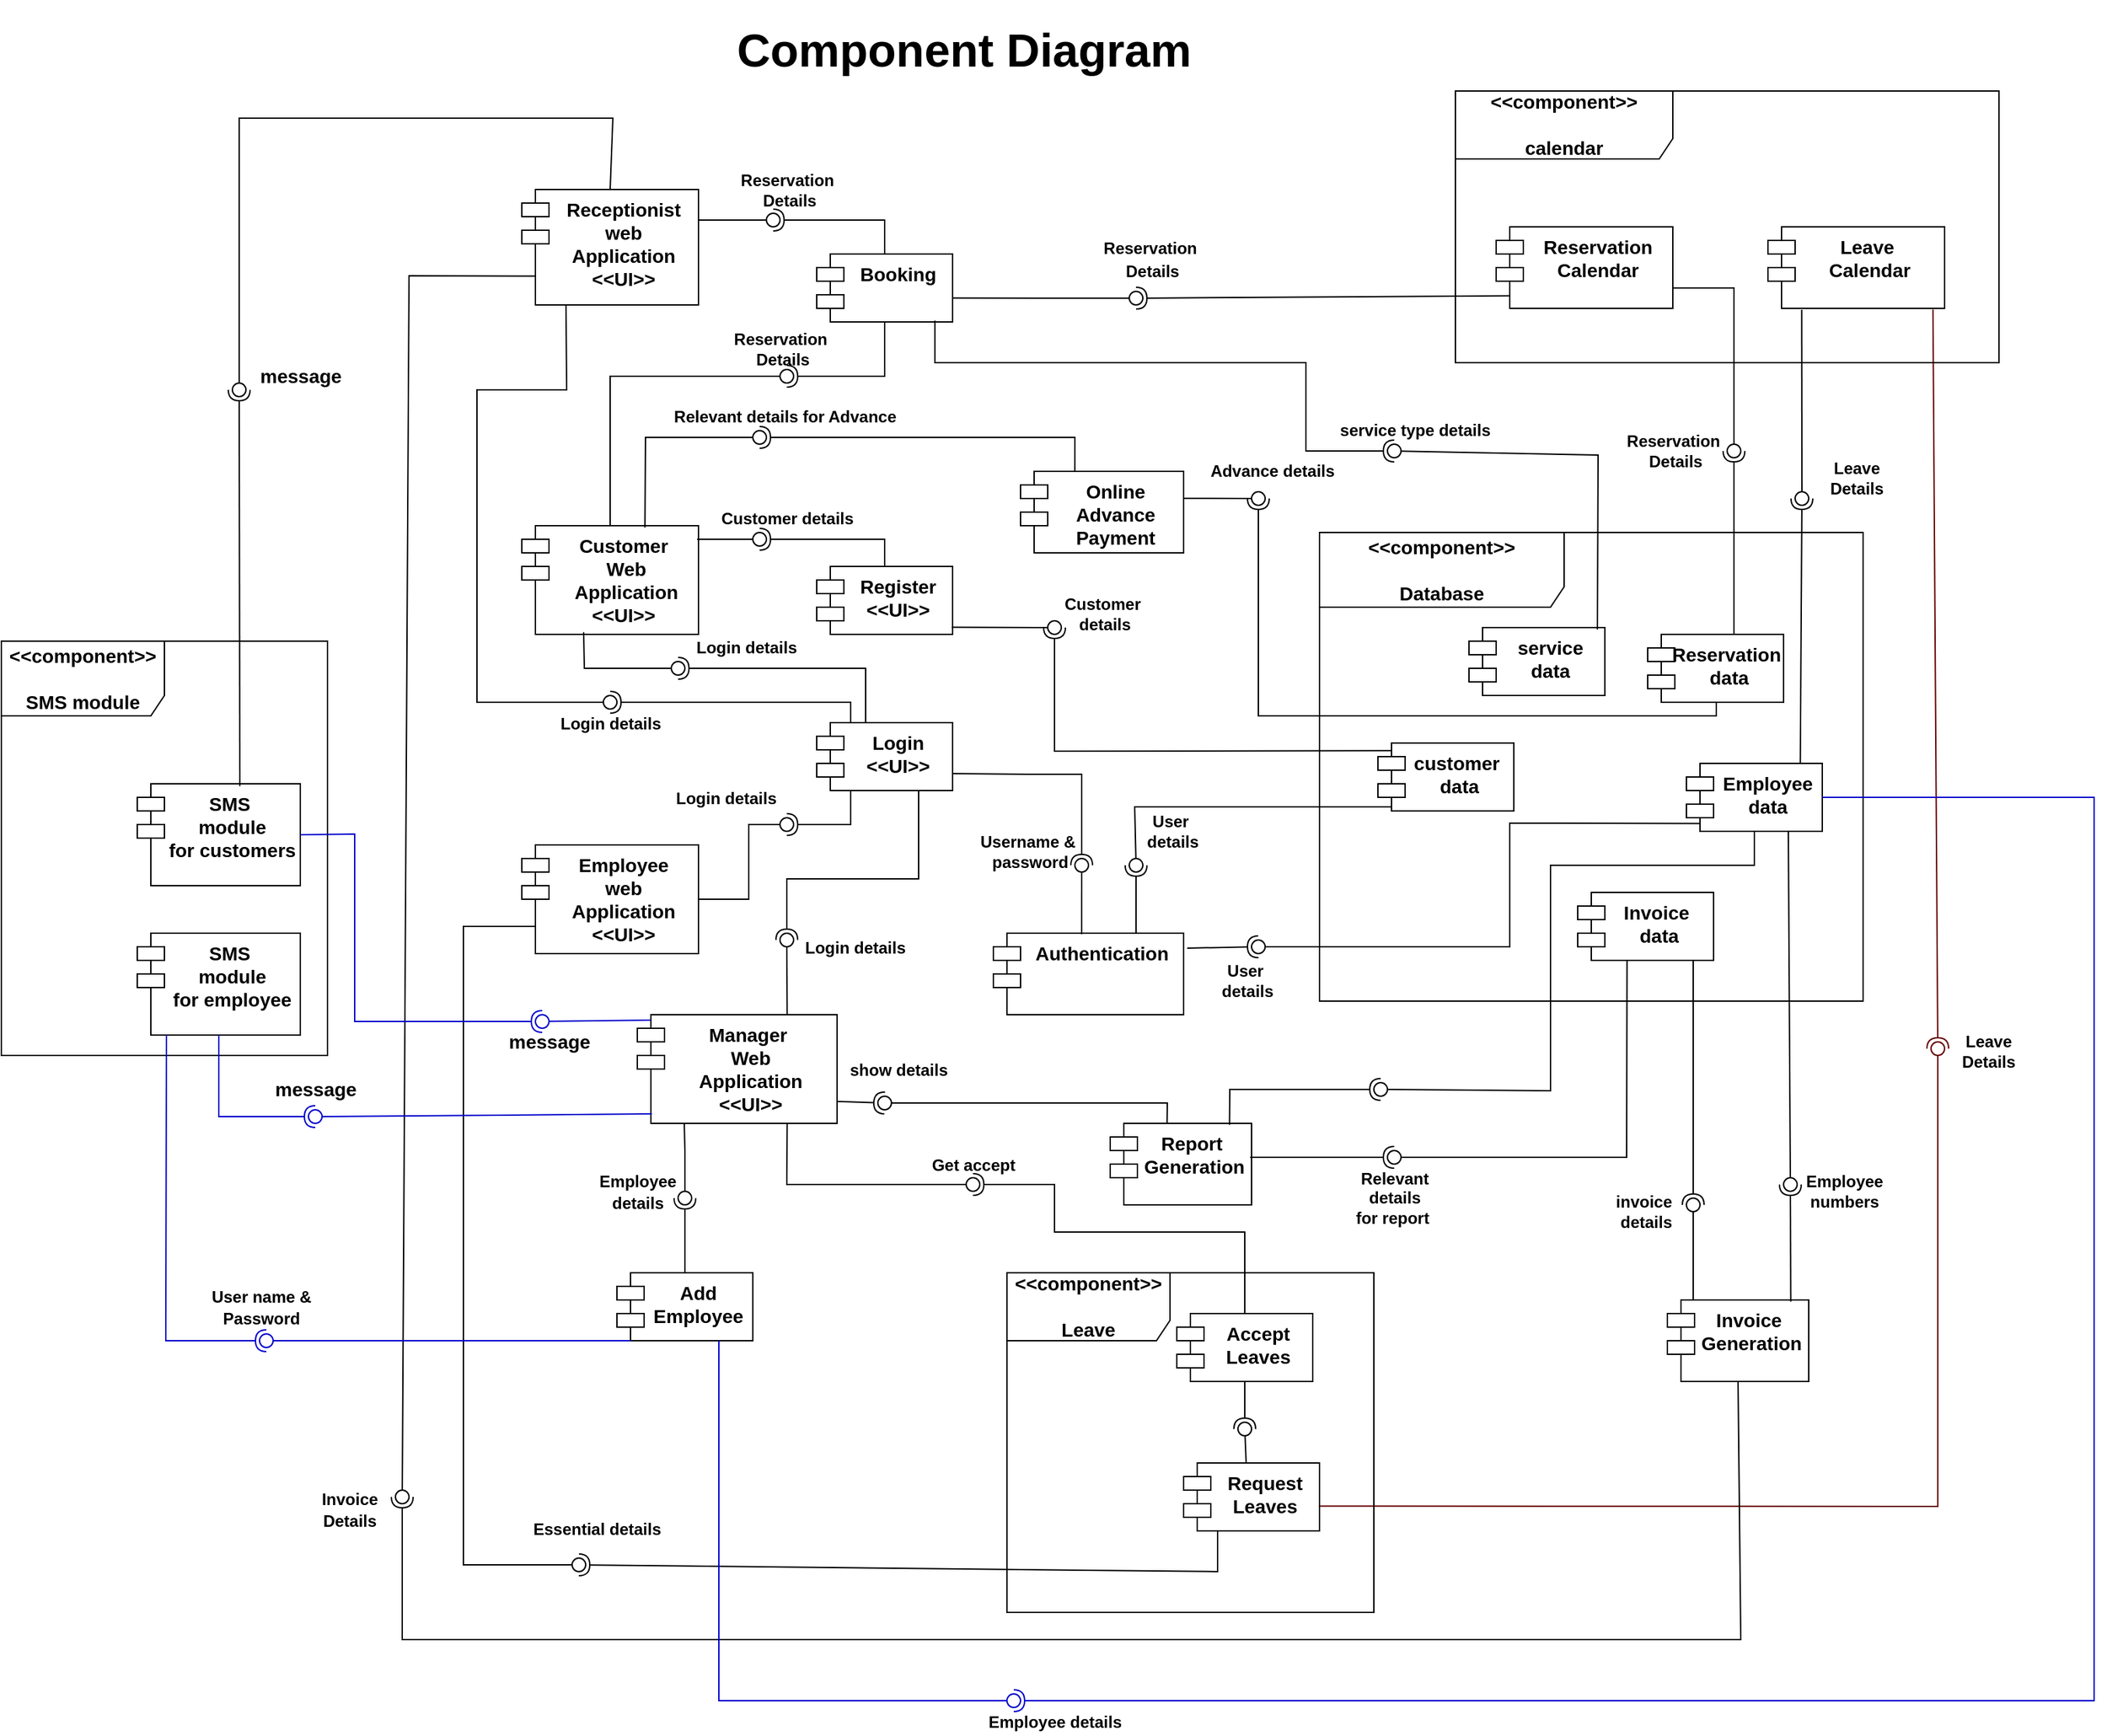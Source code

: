 <mxfile version="13.4.2" type="device"><diagram id="e8-ys_pm7q8FnxC3DOSK" name="Page-1"><mxGraphModel dx="1038" dy="580" grid="1" gridSize="10" guides="1" tooltips="1" connect="1" arrows="1" fold="1" page="0" pageScale="1" pageWidth="1654" pageHeight="2336" math="0" shadow="0"><root><mxCell id="0"/><mxCell id="1" parent="0"/><mxCell id="2" value="Booking" style="shape=module;align=left;spacingLeft=20;align=center;verticalAlign=top;fontSize=14;fontStyle=1" parent="1" vertex="1"><mxGeometry x="660" y="230" width="100" height="50" as="geometry"/></mxCell><mxCell id="3" value="Employee&#10;web&#10;Application&#10;&lt;&lt;UI&gt;&gt;" style="shape=module;align=left;spacingLeft=20;align=center;verticalAlign=top;fontSize=14;fontStyle=1" parent="1" vertex="1"><mxGeometry x="443" y="665" width="130" height="80" as="geometry"/></mxCell><mxCell id="4" value="Login&#10;&lt;&lt;UI&gt;&gt;" style="shape=module;align=left;spacingLeft=20;align=center;verticalAlign=top;fontSize=14;fontStyle=1" parent="1" vertex="1"><mxGeometry x="660" y="575" width="100" height="50" as="geometry"/></mxCell><mxCell id="5" value="Authentication" style="shape=module;align=left;spacingLeft=20;align=center;verticalAlign=top;fontSize=14;fontStyle=1" parent="1" vertex="1"><mxGeometry x="790" y="730" width="140" height="60" as="geometry"/></mxCell><mxCell id="6" value="Customer&#10; Web&#10; Application&#10;&lt;&lt;UI&gt;&gt;" style="shape=module;align=left;spacingLeft=20;align=center;verticalAlign=top;fontStyle=1;fontSize=14;" parent="1" vertex="1"><mxGeometry x="443" y="430" width="130" height="80" as="geometry"/></mxCell><mxCell id="7" value="" style="rounded=0;orthogonalLoop=1;jettySize=auto;html=1;endArrow=none;endFill=0;exitX=0;exitY=0.75;exitDx=10;exitDy=0;exitPerimeter=0;" parent="1" source="3" target="9" edge="1"><mxGeometry relative="1" as="geometry"><mxPoint x="1303" y="715" as="sourcePoint"/><Array as="points"><mxPoint x="400" y="725"/><mxPoint x="400" y="1191"/><mxPoint x="400" y="1195"/></Array></mxGeometry></mxCell><mxCell id="8" value="" style="rounded=0;orthogonalLoop=1;jettySize=auto;html=1;endArrow=halfCircle;endFill=0;entryX=0.5;entryY=0.5;entryDx=0;entryDy=0;endSize=6;strokeWidth=1;exitX=0.25;exitY=1;exitDx=0;exitDy=0;" parent="1" source="108" target="9" edge="1"><mxGeometry relative="1" as="geometry"><mxPoint x="560" y="1010" as="sourcePoint"/><Array as="points"><mxPoint x="955" y="1200"/></Array></mxGeometry></mxCell><mxCell id="9" value="" style="ellipse;whiteSpace=wrap;html=1;fontFamily=Helvetica;fontSize=12;fontColor=#000000;align=center;strokeColor=#000000;fillColor=#ffffff;points=[];aspect=fixed;resizable=0;" parent="1" vertex="1"><mxGeometry x="480" y="1190" width="10" height="10" as="geometry"/></mxCell><mxCell id="10" value="Register&#10;&lt;&lt;UI&gt;&gt;" style="shape=module;align=left;spacingLeft=20;align=center;verticalAlign=top;fontSize=14;fontStyle=1" parent="1" vertex="1"><mxGeometry x="660" y="460" width="100" height="50" as="geometry"/></mxCell><mxCell id="11" value="" style="rounded=0;orthogonalLoop=1;jettySize=auto;html=1;endArrow=none;endFill=0;" parent="1" target="12" edge="1"><mxGeometry relative="1" as="geometry"><mxPoint x="572.0" y="440" as="sourcePoint"/><Array as="points"/></mxGeometry></mxCell><mxCell id="12" value="" style="ellipse;whiteSpace=wrap;html=1;fontFamily=Helvetica;fontSize=12;fontColor=#000000;align=center;strokeColor=#000000;fillColor=#ffffff;points=[];aspect=fixed;resizable=0;" parent="1" vertex="1"><mxGeometry x="613" y="435" width="10" height="10" as="geometry"/></mxCell><mxCell id="13" value="" style="rounded=0;orthogonalLoop=1;jettySize=auto;html=1;endArrow=halfCircle;endFill=0;entryX=0.5;entryY=0.5;entryDx=0;entryDy=0;endSize=6;strokeWidth=1;exitX=0.5;exitY=0;exitDx=0;exitDy=0;" parent="1" source="10" target="12" edge="1"><mxGeometry relative="1" as="geometry"><mxPoint x="988" y="546" as="sourcePoint"/><mxPoint x="988" y="510" as="targetPoint"/><Array as="points"><mxPoint x="710" y="440"/></Array></mxGeometry></mxCell><mxCell id="14" value="" style="rounded=0;orthogonalLoop=1;jettySize=auto;html=1;endArrow=none;endFill=0;exitX=0.35;exitY=0.98;exitDx=0;exitDy=0;exitPerimeter=0;" parent="1" source="6" target="16" edge="1"><mxGeometry relative="1" as="geometry"><mxPoint x="813" y="515" as="sourcePoint"/><Array as="points"><mxPoint x="489" y="535"/></Array></mxGeometry></mxCell><mxCell id="15" value="" style="rounded=0;orthogonalLoop=1;jettySize=auto;html=1;endArrow=halfCircle;endFill=0;entryX=0.5;entryY=0.5;entryDx=0;entryDy=0;endSize=6;strokeWidth=1;exitX=0.36;exitY=0;exitDx=0;exitDy=0;exitPerimeter=0;" parent="1" source="4" target="16" edge="1"><mxGeometry relative="1" as="geometry"><mxPoint x="1053" y="590" as="sourcePoint"/><Array as="points"><mxPoint x="696" y="535"/></Array></mxGeometry></mxCell><mxCell id="16" value="" style="ellipse;whiteSpace=wrap;html=1;fontFamily=Helvetica;fontSize=12;fontColor=#000000;align=center;strokeColor=#000000;fillColor=#ffffff;points=[];aspect=fixed;resizable=0;" parent="1" vertex="1"><mxGeometry x="553" y="530" width="10" height="10" as="geometry"/></mxCell><mxCell id="17" value="" style="rounded=0;orthogonalLoop=1;jettySize=auto;html=1;endArrow=none;endFill=0;exitX=0.5;exitY=0;exitDx=0;exitDy=0;" parent="1" source="6" target="19" edge="1"><mxGeometry relative="1" as="geometry"><mxPoint x="1143" y="490" as="sourcePoint"/><Array as="points"><mxPoint x="508" y="320"/></Array></mxGeometry></mxCell><mxCell id="18" value="" style="rounded=0;orthogonalLoop=1;jettySize=auto;html=1;endArrow=halfCircle;endFill=0;entryX=0.5;entryY=0.5;entryDx=0;entryDy=0;endSize=6;strokeWidth=1;exitX=0.5;exitY=1;exitDx=0;exitDy=0;" parent="1" source="2" target="19" edge="1"><mxGeometry relative="1" as="geometry"><mxPoint x="873" y="325" as="sourcePoint"/><Array as="points"><mxPoint x="710" y="320"/></Array></mxGeometry></mxCell><mxCell id="19" value="" style="ellipse;whiteSpace=wrap;html=1;fontFamily=Helvetica;fontSize=12;fontColor=#000000;align=center;strokeColor=#000000;fillColor=#ffffff;points=[];aspect=fixed;resizable=0;" parent="1" vertex="1"><mxGeometry x="633" y="315" width="10" height="10" as="geometry"/></mxCell><mxCell id="20" value="" style="rounded=0;orthogonalLoop=1;jettySize=auto;html=1;endArrow=none;endFill=0;exitX=1;exitY=0.5;exitDx=0;exitDy=0;" parent="1" source="3" target="22" edge="1"><mxGeometry relative="1" as="geometry"><mxPoint x="1193" y="690" as="sourcePoint"/><Array as="points"><mxPoint x="610" y="705"/><mxPoint x="610" y="650"/></Array></mxGeometry></mxCell><mxCell id="21" value="" style="rounded=0;orthogonalLoop=1;jettySize=auto;html=1;endArrow=halfCircle;endFill=0;entryX=0.5;entryY=0.5;entryDx=0;entryDy=0;endSize=6;strokeWidth=1;exitX=0.25;exitY=1;exitDx=0;exitDy=0;" parent="1" source="4" target="22" edge="1"><mxGeometry relative="1" as="geometry"><mxPoint x="850" y="630" as="sourcePoint"/><Array as="points"><mxPoint x="685" y="650"/></Array></mxGeometry></mxCell><mxCell id="22" value="" style="ellipse;whiteSpace=wrap;html=1;fontFamily=Helvetica;fontSize=12;fontColor=#000000;align=center;strokeColor=#000000;fillColor=#ffffff;points=[];aspect=fixed;resizable=0;" parent="1" vertex="1"><mxGeometry x="633" y="645" width="10" height="10" as="geometry"/></mxCell><mxCell id="23" value="" style="rounded=0;orthogonalLoop=1;jettySize=auto;html=1;endArrow=none;endFill=0;exitX=1.002;exitY=0.648;exitDx=0;exitDy=0;exitPerimeter=0;" parent="1" source="2" target="25" edge="1"><mxGeometry relative="1" as="geometry"><mxPoint x="800" y="290" as="sourcePoint"/><Array as="points"/></mxGeometry></mxCell><mxCell id="24" value="" style="rounded=0;orthogonalLoop=1;jettySize=auto;html=1;endArrow=halfCircle;endFill=0;entryX=0.5;entryY=0.5;entryDx=0;entryDy=0;endSize=6;strokeWidth=1;exitX=0.086;exitY=0.845;exitDx=0;exitDy=0;exitPerimeter=0;" parent="1" source="85" target="25" edge="1"><mxGeometry relative="1" as="geometry"><mxPoint x="1120" y="210" as="sourcePoint"/><Array as="points"/></mxGeometry></mxCell><mxCell id="25" value="" style="ellipse;whiteSpace=wrap;html=1;fontFamily=Helvetica;fontSize=12;fontColor=#000000;align=center;strokeColor=#000000;fillColor=#ffffff;points=[];aspect=fixed;resizable=0;" parent="1" vertex="1"><mxGeometry x="890" y="257.5" width="10" height="10" as="geometry"/></mxCell><mxCell id="26" value="" style="rounded=0;orthogonalLoop=1;jettySize=auto;html=1;endArrow=none;endFill=0;exitX=0.99;exitY=0.634;exitDx=0;exitDy=0;exitPerimeter=0;strokeColor=#660000;" parent="1" source="108" target="28" edge="1"><mxGeometry relative="1" as="geometry"><mxPoint x="1010" y="1120" as="sourcePoint"/><Array as="points"><mxPoint x="1485" y="1152"/></Array></mxGeometry></mxCell><mxCell id="27" value="" style="rounded=0;orthogonalLoop=1;jettySize=auto;html=1;endArrow=halfCircle;endFill=0;entryX=0.5;entryY=0.5;entryDx=0;entryDy=0;endSize=6;strokeWidth=1;exitX=0.934;exitY=1.013;exitDx=0;exitDy=0;exitPerimeter=0;strokeColor=#660000;" parent="1" source="84" target="28" edge="1"><mxGeometry relative="1" as="geometry"><mxPoint x="1660.388" y="420" as="sourcePoint"/><Array as="points"/></mxGeometry></mxCell><mxCell id="28" value="" style="ellipse;whiteSpace=wrap;html=1;fontFamily=Helvetica;fontSize=12;fontColor=#000000;align=center;fillColor=#ffffff;points=[];aspect=fixed;resizable=0;strokeColor=#660000;" parent="1" vertex="1"><mxGeometry x="1480" y="810" width="10" height="10" as="geometry"/></mxCell><mxCell id="29" value="" style="rounded=0;orthogonalLoop=1;jettySize=auto;html=1;endArrow=none;endFill=0;exitX=0.191;exitY=1.017;exitDx=0;exitDy=0;exitPerimeter=0;" parent="1" source="84" target="31" edge="1"><mxGeometry relative="1" as="geometry"><mxPoint x="1385" y="290" as="sourcePoint"/><Array as="points"/></mxGeometry></mxCell><mxCell id="30" value="" style="rounded=0;orthogonalLoop=1;jettySize=auto;html=1;endArrow=halfCircle;endFill=0;entryX=0.5;entryY=0.5;entryDx=0;entryDy=0;endSize=6;strokeWidth=1;exitX=0.838;exitY=0.016;exitDx=0;exitDy=0;exitPerimeter=0;" parent="1" source="91" target="31" edge="1"><mxGeometry relative="1" as="geometry"><mxPoint x="1035" y="690" as="sourcePoint"/><Array as="points"/></mxGeometry></mxCell><mxCell id="31" value="" style="ellipse;whiteSpace=wrap;html=1;fontFamily=Helvetica;fontSize=12;fontColor=#000000;align=center;strokeColor=#000000;fillColor=#ffffff;points=[];aspect=fixed;resizable=0;" parent="1" vertex="1"><mxGeometry x="1380" y="405" width="10" height="10" as="geometry"/></mxCell><mxCell id="32" value="" style="rounded=0;orthogonalLoop=1;jettySize=auto;html=1;endArrow=none;endFill=0;exitX=0.097;exitY=0.941;exitDx=0;exitDy=0;exitPerimeter=0;" parent="1" source="93" target="34" edge="1"><mxGeometry relative="1" as="geometry"><mxPoint x="890" y="600" as="sourcePoint"/><Array as="points"><mxPoint x="894" y="637"/></Array></mxGeometry></mxCell><mxCell id="33" value="" style="rounded=0;orthogonalLoop=1;jettySize=auto;html=1;endArrow=halfCircle;endFill=0;entryX=0.5;entryY=0.5;entryDx=0;entryDy=0;endSize=6;strokeWidth=1;exitX=0.75;exitY=0;exitDx=0;exitDy=0;" parent="1" source="5" target="34" edge="1"><mxGeometry relative="1" as="geometry"><mxPoint x="890" y="730" as="sourcePoint"/><Array as="points"/></mxGeometry></mxCell><mxCell id="34" value="" style="ellipse;whiteSpace=wrap;html=1;fontFamily=Helvetica;fontSize=12;fontColor=#000000;align=center;strokeColor=#000000;fillColor=#ffffff;points=[];aspect=fixed;resizable=0;" parent="1" vertex="1"><mxGeometry x="890" y="675" width="10" height="10" as="geometry"/></mxCell><mxCell id="35" value="&lt;b&gt;Username &amp;amp;&lt;br&gt;&amp;nbsp;password&lt;/b&gt;" style="text;html=1;align=center;verticalAlign=middle;resizable=0;points=[];autosize=1;" parent="1" vertex="1"><mxGeometry x="770" y="655" width="90" height="30" as="geometry"/></mxCell><mxCell id="36" value="&lt;b&gt;Customer details&lt;/b&gt;" style="text;html=1;align=center;verticalAlign=middle;resizable=0;points=[];autosize=1;" parent="1" vertex="1"><mxGeometry x="583" y="415" width="110" height="20" as="geometry"/></mxCell><mxCell id="37" value="&lt;b&gt;Login details&lt;/b&gt;" style="text;html=1;align=center;verticalAlign=middle;resizable=0;points=[];autosize=1;" parent="1" vertex="1"><mxGeometry x="563" y="510" width="90" height="20" as="geometry"/></mxCell><mxCell id="38" value="" style="rounded=0;orthogonalLoop=1;jettySize=auto;html=1;endArrow=none;endFill=0;exitX=1;exitY=0.75;exitDx=0;exitDy=0;" parent="1" source="85" target="40" edge="1"><mxGeometry relative="1" as="geometry"><mxPoint x="740" y="280" as="sourcePoint"/><Array as="points"><mxPoint x="1335" y="255"/></Array></mxGeometry></mxCell><mxCell id="39" value="" style="rounded=0;orthogonalLoop=1;jettySize=auto;html=1;endArrow=halfCircle;endFill=0;entryX=0.5;entryY=0.5;entryDx=0;entryDy=0;endSize=6;strokeWidth=1;exitX=0.635;exitY=0.02;exitDx=0;exitDy=0;exitPerimeter=0;" parent="1" source="95" target="40" edge="1"><mxGeometry relative="1" as="geometry"><mxPoint x="980" y="480" as="sourcePoint"/><Array as="points"/></mxGeometry></mxCell><mxCell id="40" value="" style="ellipse;whiteSpace=wrap;html=1;fontFamily=Helvetica;fontSize=12;fontColor=#000000;align=center;strokeColor=#000000;fillColor=#ffffff;points=[];aspect=fixed;resizable=0;" parent="1" vertex="1"><mxGeometry x="1330" y="370" width="10" height="10" as="geometry"/></mxCell><mxCell id="41" value="&lt;b&gt;Reservation&lt;br&gt;&amp;nbsp;Details&lt;/b&gt;" style="text;html=1;align=center;verticalAlign=middle;resizable=0;points=[];autosize=1;" parent="1" vertex="1"><mxGeometry x="1250" y="360" width="80" height="30" as="geometry"/></mxCell><mxCell id="42" value="&lt;b&gt;Leave&lt;br&gt;Details&lt;/b&gt;" style="text;html=1;align=center;verticalAlign=middle;resizable=0;points=[];autosize=1;" parent="1" vertex="1"><mxGeometry x="1400" y="380" width="50" height="30" as="geometry"/></mxCell><mxCell id="43" value="&lt;h1&gt;&lt;font style=&quot;font-size: 34px&quot;&gt;Component Diagram&lt;/font&gt;&lt;/h1&gt;" style="text;html=1;align=center;verticalAlign=middle;resizable=0;points=[];autosize=1;" parent="1" vertex="1"><mxGeometry x="593" y="50" width="350" height="60" as="geometry"/></mxCell><mxCell id="44" value="Online &#10;Advance&#10;Payment" style="shape=module;align=left;spacingLeft=20;align=center;verticalAlign=top;fontSize=14;fontStyle=1" parent="1" vertex="1"><mxGeometry x="810" y="390" width="120" height="60" as="geometry"/></mxCell><mxCell id="45" value="Manager &#10;Web&#10;Application&#10;&lt;&lt;UI&gt;&gt;" style="shape=module;align=left;spacingLeft=20;align=center;verticalAlign=top;fontSize=14;fontStyle=1;" parent="1" vertex="1"><mxGeometry x="528" y="790" width="147" height="80" as="geometry"/></mxCell><mxCell id="46" value="Report &#10;Generation" style="shape=module;align=left;spacingLeft=20;align=center;verticalAlign=top;fontSize=14;fontStyle=1;" parent="1" vertex="1"><mxGeometry x="876" y="870" width="104" height="60" as="geometry"/></mxCell><mxCell id="47" value="" style="rounded=0;orthogonalLoop=1;jettySize=auto;html=1;endArrow=none;endFill=0;fontSize=14;exitX=0.402;exitY=0.003;exitDx=0;exitDy=0;exitPerimeter=0;" parent="1" source="46" target="49" edge="1"><mxGeometry relative="1" as="geometry"><mxPoint x="850" y="1020" as="sourcePoint"/><Array as="points"><mxPoint x="918" y="855"/></Array></mxGeometry></mxCell><mxCell id="48" value="" style="rounded=0;orthogonalLoop=1;jettySize=auto;html=1;endArrow=halfCircle;endFill=0;entryX=0.5;entryY=0.5;entryDx=0;entryDy=0;endSize=6;strokeWidth=1;fontSize=14;exitX=1;exitY=0.798;exitDx=0;exitDy=0;exitPerimeter=0;" parent="1" source="45" target="49" edge="1"><mxGeometry relative="1" as="geometry"><mxPoint x="520" y="861" as="sourcePoint"/><Array as="points"/></mxGeometry></mxCell><mxCell id="49" value="" style="ellipse;whiteSpace=wrap;html=1;fontFamily=Helvetica;fontSize=12;fontColor=#000000;align=center;strokeColor=#000000;fillColor=#ffffff;points=[];aspect=fixed;resizable=0;" parent="1" vertex="1"><mxGeometry x="705" y="850" width="10" height="10" as="geometry"/></mxCell><mxCell id="50" value="" style="rounded=0;orthogonalLoop=1;jettySize=auto;html=1;endArrow=none;endFill=0;fontSize=14;exitX=0.363;exitY=1.007;exitDx=0;exitDy=0;exitPerimeter=0;" parent="1" source="92" target="52" edge="1"><mxGeometry relative="1" as="geometry"><mxPoint x="1215" y="740" as="sourcePoint"/><Array as="points"><mxPoint x="1256" y="895"/></Array></mxGeometry></mxCell><mxCell id="51" value="" style="rounded=0;orthogonalLoop=1;jettySize=auto;html=1;endArrow=halfCircle;endFill=0;entryX=0.5;entryY=0.5;entryDx=0;entryDy=0;endSize=6;strokeWidth=1;fontSize=14;exitX=0.99;exitY=0.417;exitDx=0;exitDy=0;exitPerimeter=0;" parent="1" source="46" target="52" edge="1"><mxGeometry relative="1" as="geometry"><mxPoint x="1050" y="1000" as="sourcePoint"/><Array as="points"/></mxGeometry></mxCell><mxCell id="52" value="" style="ellipse;whiteSpace=wrap;html=1;fontFamily=Helvetica;fontSize=12;fontColor=#000000;align=center;strokeColor=#000000;fillColor=#ffffff;points=[];aspect=fixed;resizable=0;" parent="1" vertex="1"><mxGeometry x="1080" y="890" width="10" height="10" as="geometry"/></mxCell><mxCell id="53" value="" style="rounded=0;orthogonalLoop=1;jettySize=auto;html=1;endArrow=none;endFill=0;fontSize=14;exitX=0.75;exitY=0;exitDx=0;exitDy=0;" parent="1" source="45" target="55" edge="1"><mxGeometry relative="1" as="geometry"><mxPoint x="873" y="805" as="sourcePoint"/><Array as="points"/></mxGeometry></mxCell><mxCell id="54" value="" style="rounded=0;orthogonalLoop=1;jettySize=auto;html=1;endArrow=halfCircle;endFill=0;entryX=0.5;entryY=0.5;entryDx=0;entryDy=0;endSize=6;strokeWidth=1;fontSize=14;exitX=0.75;exitY=1;exitDx=0;exitDy=0;" parent="1" source="4" target="55" edge="1"><mxGeometry relative="1" as="geometry"><mxPoint x="913" y="805" as="sourcePoint"/><Array as="points"><mxPoint x="735" y="690"/><mxPoint x="638" y="690"/></Array></mxGeometry></mxCell><mxCell id="55" value="" style="ellipse;whiteSpace=wrap;html=1;fontFamily=Helvetica;fontSize=12;fontColor=#000000;align=center;strokeColor=#000000;fillColor=#ffffff;points=[];aspect=fixed;resizable=0;" parent="1" vertex="1"><mxGeometry x="633" y="730" width="10" height="10" as="geometry"/></mxCell><mxCell id="56" value="Receptionist&#10;web&#10;Application&#10;&lt;&lt;UI&gt;&gt;" style="shape=module;align=left;spacingLeft=20;align=center;verticalAlign=top;fontSize=14;fontStyle=1;" parent="1" vertex="1"><mxGeometry x="443" y="182.5" width="130" height="85" as="geometry"/></mxCell><mxCell id="57" value="" style="rounded=0;orthogonalLoop=1;jettySize=auto;html=1;endArrow=none;endFill=0;fontSize=14;" parent="1" target="59" edge="1"><mxGeometry relative="1" as="geometry"><mxPoint x="573" y="205" as="sourcePoint"/></mxGeometry></mxCell><mxCell id="58" value="" style="rounded=0;orthogonalLoop=1;jettySize=auto;html=1;endArrow=halfCircle;endFill=0;entryX=0.5;entryY=0.5;entryDx=0;entryDy=0;endSize=6;strokeWidth=1;fontSize=14;exitX=0.5;exitY=0;exitDx=0;exitDy=0;" parent="1" source="2" target="59" edge="1"><mxGeometry relative="1" as="geometry"><mxPoint x="753" y="255" as="sourcePoint"/><Array as="points"><mxPoint x="710" y="205"/></Array></mxGeometry></mxCell><mxCell id="59" value="" style="ellipse;whiteSpace=wrap;html=1;fontFamily=Helvetica;fontSize=12;fontColor=#000000;align=center;strokeColor=#000000;fillColor=#ffffff;points=[];aspect=fixed;resizable=0;" parent="1" vertex="1"><mxGeometry x="623" y="200" width="10" height="10" as="geometry"/></mxCell><mxCell id="60" value="&lt;font style=&quot;font-size: 12px&quot;&gt;&lt;b&gt;Login details&lt;/b&gt;&lt;/font&gt;" style="text;html=1;align=center;verticalAlign=middle;resizable=0;points=[];autosize=1;fontSize=14;" parent="1" vertex="1"><mxGeometry x="548" y="620" width="90" height="20" as="geometry"/></mxCell><mxCell id="61" value="&lt;b style=&quot;font-size: 12px&quot;&gt;Login details&lt;/b&gt;" style="text;html=1;align=center;verticalAlign=middle;resizable=0;points=[];autosize=1;fontSize=14;" parent="1" vertex="1"><mxGeometry x="643" y="730" width="90" height="20" as="geometry"/></mxCell><mxCell id="62" value="&lt;b style=&quot;font-size: 12px&quot;&gt;Login details&lt;/b&gt;" style="text;html=1;align=center;verticalAlign=middle;resizable=0;points=[];autosize=1;fontSize=14;" parent="1" vertex="1"><mxGeometry x="463" y="565" width="90" height="20" as="geometry"/></mxCell><mxCell id="63" value="&lt;b&gt;&lt;font style=&quot;font-size: 12px&quot;&gt;show details&lt;/font&gt;&lt;/b&gt;" style="text;html=1;align=center;verticalAlign=middle;resizable=0;points=[];autosize=1;fontSize=14;" parent="1" vertex="1"><mxGeometry x="675" y="820" width="90" height="20" as="geometry"/></mxCell><mxCell id="64" value="" style="rounded=0;orthogonalLoop=1;jettySize=auto;html=1;endArrow=none;endFill=0;fontSize=14;exitX=0.25;exitY=1;exitDx=0;exitDy=0;" parent="1" source="56" target="66" edge="1"><mxGeometry relative="1" as="geometry"><mxPoint x="383" y="120" as="sourcePoint"/><Array as="points"><mxPoint x="476" y="330"/><mxPoint x="410" y="330"/><mxPoint x="410" y="560"/></Array></mxGeometry></mxCell><mxCell id="65" value="" style="rounded=0;orthogonalLoop=1;jettySize=auto;html=1;endArrow=halfCircle;endFill=0;entryX=0.5;entryY=0.5;entryDx=0;entryDy=0;endSize=6;strokeWidth=1;fontSize=14;exitX=0.25;exitY=0;exitDx=0;exitDy=0;" parent="1" source="4" target="66" edge="1"><mxGeometry relative="1" as="geometry"><mxPoint x="673" y="385" as="sourcePoint"/><Array as="points"><mxPoint x="685" y="560"/></Array></mxGeometry></mxCell><mxCell id="66" value="" style="ellipse;whiteSpace=wrap;html=1;fontFamily=Helvetica;fontSize=12;fontColor=#000000;align=center;strokeColor=#000000;fillColor=#ffffff;points=[];aspect=fixed;resizable=0;" parent="1" vertex="1"><mxGeometry x="503" y="555" width="10" height="10" as="geometry"/></mxCell><mxCell id="67" value="&lt;b&gt;&lt;font style=&quot;font-size: 12px&quot;&gt;Essential details&lt;/font&gt;&lt;/b&gt;" style="text;html=1;align=center;verticalAlign=middle;resizable=0;points=[];autosize=1;fontSize=14;" parent="1" vertex="1"><mxGeometry x="443" y="1158" width="110" height="20" as="geometry"/></mxCell><mxCell id="68" value="&lt;b style=&quot;font-size: 12px&quot;&gt;Reservation&lt;br&gt;&amp;nbsp;Details&lt;/b&gt;" style="text;html=1;align=center;verticalAlign=middle;resizable=0;points=[];autosize=1;fontSize=14;" parent="1" vertex="1"><mxGeometry x="865" y="212.5" width="80" height="40" as="geometry"/></mxCell><mxCell id="69" value="" style="rounded=0;orthogonalLoop=1;jettySize=auto;html=1;endArrow=none;endFill=0;fontSize=14;exitX=0.464;exitY=0.013;exitDx=0;exitDy=0;exitPerimeter=0;" parent="1" source="5" target="71" edge="1"><mxGeometry relative="1" as="geometry"><mxPoint x="840" y="710" as="sourcePoint"/></mxGeometry></mxCell><mxCell id="70" value="" style="rounded=0;orthogonalLoop=1;jettySize=auto;html=1;endArrow=halfCircle;endFill=0;entryX=0.5;entryY=0.5;entryDx=0;entryDy=0;endSize=6;strokeWidth=1;fontSize=14;exitX=1;exitY=0.75;exitDx=0;exitDy=0;" parent="1" source="4" target="71" edge="1"><mxGeometry relative="1" as="geometry"><mxPoint x="893" y="635" as="sourcePoint"/><Array as="points"><mxPoint x="815" y="613"/><mxPoint x="855" y="613"/></Array></mxGeometry></mxCell><mxCell id="71" value="" style="ellipse;whiteSpace=wrap;html=1;fontFamily=Helvetica;fontSize=12;fontColor=#000000;align=center;strokeColor=#000000;fillColor=#ffffff;points=[];aspect=fixed;resizable=0;" parent="1" vertex="1"><mxGeometry x="850" y="675" width="10" height="10" as="geometry"/></mxCell><mxCell id="72" value="&lt;b&gt;Reservation&lt;br&gt;&amp;nbsp;Details&lt;/b&gt;" style="text;html=1;align=center;verticalAlign=middle;resizable=0;points=[];autosize=1;" parent="1" vertex="1"><mxGeometry x="598" y="167.5" width="80" height="30" as="geometry"/></mxCell><mxCell id="73" value="&lt;b&gt;Reservation&lt;br&gt;&amp;nbsp;Details&lt;/b&gt;" style="text;html=1;align=center;verticalAlign=middle;resizable=0;points=[];autosize=1;" parent="1" vertex="1"><mxGeometry x="593" y="285" width="80" height="30" as="geometry"/></mxCell><mxCell id="74" value="&lt;b&gt;Customer&lt;br&gt;&amp;nbsp;details&lt;/b&gt;" style="text;html=1;align=center;verticalAlign=middle;resizable=0;points=[];autosize=1;" parent="1" vertex="1"><mxGeometry x="835" y="480" width="70" height="30" as="geometry"/></mxCell><mxCell id="75" value="&lt;b&gt;Relevant&lt;br&gt;details&lt;br&gt;for report&amp;nbsp;&lt;/b&gt;" style="text;html=1;align=center;verticalAlign=middle;resizable=0;points=[];autosize=1;" parent="1" vertex="1"><mxGeometry x="1050" y="900" width="70" height="50" as="geometry"/></mxCell><mxCell id="76" value="" style="rounded=0;orthogonalLoop=1;jettySize=auto;html=1;endArrow=none;endFill=0;exitX=0.697;exitY=0.017;exitDx=0;exitDy=0;exitPerimeter=0;" parent="1" source="6" target="78" edge="1"><mxGeometry relative="1" as="geometry"><mxPoint x="620" y="395" as="sourcePoint"/><Array as="points"><mxPoint x="534" y="365"/></Array></mxGeometry></mxCell><mxCell id="77" value="" style="rounded=0;orthogonalLoop=1;jettySize=auto;html=1;endArrow=halfCircle;endFill=0;entryX=0.5;entryY=0.5;entryDx=0;entryDy=0;endSize=6;strokeWidth=1;exitX=0.333;exitY=0;exitDx=0;exitDy=0;exitPerimeter=0;" parent="1" source="44" target="78" edge="1"><mxGeometry relative="1" as="geometry"><mxPoint x="660" y="395" as="sourcePoint"/><Array as="points"><mxPoint x="850" y="365"/></Array></mxGeometry></mxCell><mxCell id="78" value="" style="ellipse;whiteSpace=wrap;html=1;fontFamily=Helvetica;fontSize=12;fontColor=#000000;align=center;strokeColor=#000000;fillColor=#ffffff;points=[];aspect=fixed;resizable=0;" parent="1" vertex="1"><mxGeometry x="613" y="360" width="10" height="10" as="geometry"/></mxCell><mxCell id="79" value="&lt;b&gt;Relevant details for Advance&amp;nbsp;&lt;/b&gt;" style="text;html=1;align=center;verticalAlign=middle;resizable=0;points=[];autosize=1;" parent="1" vertex="1"><mxGeometry x="548" y="340" width="180" height="20" as="geometry"/></mxCell><mxCell id="80" value="" style="rounded=0;orthogonalLoop=1;jettySize=auto;html=1;endArrow=none;endFill=0;exitX=0.993;exitY=0.896;exitDx=0;exitDy=0;exitPerimeter=0;" parent="1" source="10" target="82" edge="1"><mxGeometry relative="1" as="geometry"><mxPoint x="760" y="475" as="sourcePoint"/><Array as="points"/></mxGeometry></mxCell><mxCell id="81" value="" style="rounded=0;orthogonalLoop=1;jettySize=auto;html=1;endArrow=halfCircle;endFill=0;entryX=0.5;entryY=0.5;entryDx=0;entryDy=0;endSize=6;strokeWidth=1;exitX=0.123;exitY=0.113;exitDx=0;exitDy=0;exitPerimeter=0;" parent="1" source="93" target="82" edge="1"><mxGeometry relative="1" as="geometry"><mxPoint x="900" y="570" as="sourcePoint"/><Array as="points"><mxPoint x="835" y="596"/></Array></mxGeometry></mxCell><mxCell id="82" value="" style="ellipse;whiteSpace=wrap;html=1;fontFamily=Helvetica;fontSize=12;fontColor=#000000;align=center;strokeColor=#000000;fillColor=#ffffff;points=[];aspect=fixed;resizable=0;" parent="1" vertex="1"><mxGeometry x="830" y="500" width="10" height="10" as="geometry"/></mxCell><mxCell id="83" value="&lt;font style=&quot;font-size: 14px&quot;&gt;&lt;b&gt;&amp;lt;&amp;lt;component&amp;gt;&amp;gt;&lt;br&gt;&lt;br&gt;calendar&lt;/b&gt;&lt;/font&gt;" style="shape=umlFrame;whiteSpace=wrap;html=1;width=160;height=50;" parent="1" vertex="1"><mxGeometry x="1130" y="110" width="400" height="200" as="geometry"/></mxCell><mxCell id="84" value="Leave &#10;Calendar" style="shape=module;align=left;spacingLeft=20;align=center;verticalAlign=top;fontSize=14;fontStyle=1" parent="1" vertex="1"><mxGeometry x="1360" y="210" width="130" height="60" as="geometry"/></mxCell><mxCell id="85" value="Reservation &#10;Calendar" style="shape=module;align=left;spacingLeft=20;align=center;verticalAlign=top;fontSize=14;fontStyle=1" parent="1" vertex="1"><mxGeometry x="1160" y="210" width="130" height="60" as="geometry"/></mxCell><mxCell id="86" value="" style="rounded=0;orthogonalLoop=1;jettySize=auto;html=1;endArrow=none;endFill=0;exitX=0.098;exitY=0.884;exitDx=0;exitDy=0;exitPerimeter=0;" parent="1" source="91" target="88" edge="1"><mxGeometry relative="1" as="geometry"><mxPoint x="1150" y="660" as="sourcePoint"/><Array as="points"><mxPoint x="1170" y="649"/><mxPoint x="1170" y="740"/></Array></mxGeometry></mxCell><mxCell id="87" value="" style="rounded=0;orthogonalLoop=1;jettySize=auto;html=1;endArrow=halfCircle;endFill=0;entryX=0.5;entryY=0.5;entryDx=0;entryDy=0;endSize=6;strokeWidth=1;exitX=1.019;exitY=0.183;exitDx=0;exitDy=0;exitPerimeter=0;" parent="1" source="5" target="88" edge="1"><mxGeometry relative="1" as="geometry"><mxPoint x="970" y="745" as="sourcePoint"/></mxGeometry></mxCell><mxCell id="88" value="" style="ellipse;whiteSpace=wrap;html=1;fontFamily=Helvetica;fontSize=12;fontColor=#000000;align=center;strokeColor=#000000;fillColor=#ffffff;points=[];aspect=fixed;resizable=0;" parent="1" vertex="1"><mxGeometry x="980" y="735" width="10" height="10" as="geometry"/></mxCell><mxCell id="89" value="&lt;b&gt;User&lt;br&gt;&amp;nbsp;details&lt;/b&gt;" style="text;html=1;align=center;verticalAlign=middle;resizable=0;points=[];autosize=1;" parent="1" vertex="1"><mxGeometry x="945" y="750" width="60" height="30" as="geometry"/></mxCell><mxCell id="90" value="&lt;font style=&quot;font-size: 14px&quot;&gt;&lt;b&gt;&amp;lt;&amp;lt;component&amp;gt;&amp;gt;&lt;br&gt;&lt;br&gt;Database&lt;br&gt;&lt;/b&gt;&lt;/font&gt;" style="shape=umlFrame;whiteSpace=wrap;html=1;width=180;height=55;" parent="1" vertex="1"><mxGeometry x="1030" y="435" width="400" height="345" as="geometry"/></mxCell><mxCell id="91" value="Employee&#10;data" style="shape=module;align=left;spacingLeft=20;align=center;verticalAlign=top;fontSize=14;fontStyle=1" parent="1" vertex="1"><mxGeometry x="1300" y="605" width="100" height="50" as="geometry"/></mxCell><mxCell id="92" value="Invoice &#10;data" style="shape=module;align=left;spacingLeft=20;align=center;verticalAlign=top;fontSize=14;fontStyle=1" parent="1" vertex="1"><mxGeometry x="1220" y="700" width="100" height="50" as="geometry"/></mxCell><mxCell id="93" value="customer &#10;data" style="shape=module;align=left;spacingLeft=20;align=center;verticalAlign=top;fontSize=14;fontStyle=1" parent="1" vertex="1"><mxGeometry x="1073" y="590" width="100" height="50" as="geometry"/></mxCell><mxCell id="94" value="service&#10;data" style="shape=module;align=left;spacingLeft=20;align=center;verticalAlign=top;fontSize=14;fontStyle=1" parent="1" vertex="1"><mxGeometry x="1140" y="505" width="100" height="50" as="geometry"/></mxCell><mxCell id="95" value="Reservation &#10;data" style="shape=module;align=left;spacingLeft=20;align=center;verticalAlign=top;fontSize=14;fontStyle=1" parent="1" vertex="1"><mxGeometry x="1271.5" y="510" width="100" height="50" as="geometry"/></mxCell><mxCell id="96" value="&lt;b&gt;User&lt;br&gt;&amp;nbsp;details&lt;/b&gt;" style="text;html=1;align=center;verticalAlign=middle;resizable=0;points=[];autosize=1;" parent="1" vertex="1"><mxGeometry x="890" y="640" width="60" height="30" as="geometry"/></mxCell><mxCell id="97" value="" style="rounded=0;orthogonalLoop=1;jettySize=auto;html=1;endArrow=none;endFill=0;exitX=0.945;exitY=0.03;exitDx=0;exitDy=0;exitPerimeter=0;" parent="1" source="94" target="99" edge="1"><mxGeometry relative="1" as="geometry"><mxPoint x="950" y="530" as="sourcePoint"/><Array as="points"><mxPoint x="1235" y="378"/></Array></mxGeometry></mxCell><mxCell id="98" value="" style="rounded=0;orthogonalLoop=1;jettySize=auto;html=1;endArrow=halfCircle;endFill=0;entryX=0.5;entryY=0.5;entryDx=0;entryDy=0;endSize=6;strokeWidth=1;exitX=0.87;exitY=0.98;exitDx=0;exitDy=0;exitPerimeter=0;" parent="1" source="2" target="99" edge="1"><mxGeometry relative="1" as="geometry"><mxPoint x="1390" y="645" as="sourcePoint"/><Array as="points"><mxPoint x="747" y="310"/><mxPoint x="1020" y="310"/><mxPoint x="1020" y="375"/></Array></mxGeometry></mxCell><mxCell id="99" value="" style="ellipse;whiteSpace=wrap;html=1;fontFamily=Helvetica;fontSize=12;fontColor=#000000;align=center;strokeColor=#000000;fillColor=#ffffff;points=[];aspect=fixed;resizable=0;" parent="1" vertex="1"><mxGeometry x="1080" y="370" width="10" height="10" as="geometry"/></mxCell><mxCell id="100" value="" style="rounded=0;orthogonalLoop=1;jettySize=auto;html=1;endArrow=none;endFill=0;exitX=1.003;exitY=0.331;exitDx=0;exitDy=0;exitPerimeter=0;" parent="1" source="44" target="102" edge="1"><mxGeometry relative="1" as="geometry"><mxPoint x="960" y="365" as="sourcePoint"/></mxGeometry></mxCell><mxCell id="101" value="" style="rounded=0;orthogonalLoop=1;jettySize=auto;html=1;endArrow=halfCircle;endFill=0;entryX=0.5;entryY=0.5;entryDx=0;entryDy=0;endSize=6;strokeWidth=1;" parent="1" target="102" edge="1"><mxGeometry relative="1" as="geometry"><mxPoint x="1322.0" y="560" as="sourcePoint"/><Array as="points"><mxPoint x="1322" y="570"/><mxPoint x="985" y="570"/></Array></mxGeometry></mxCell><mxCell id="102" value="" style="ellipse;whiteSpace=wrap;html=1;fontFamily=Helvetica;fontSize=12;fontColor=#000000;align=center;strokeColor=#000000;fillColor=#ffffff;points=[];aspect=fixed;resizable=0;" parent="1" vertex="1"><mxGeometry x="980" y="405" width="10" height="10" as="geometry"/></mxCell><mxCell id="103" value="&lt;b&gt;Advance details&lt;/b&gt;" style="text;html=1;align=center;verticalAlign=middle;resizable=0;points=[];autosize=1;" parent="1" vertex="1"><mxGeometry x="940" y="380" width="110" height="20" as="geometry"/></mxCell><mxCell id="104" value="&lt;b&gt;service type details&lt;/b&gt;" style="text;html=1;align=center;verticalAlign=middle;resizable=0;points=[];autosize=1;" parent="1" vertex="1"><mxGeometry x="1035" y="350" width="130" height="20" as="geometry"/></mxCell><mxCell id="105" value="&lt;b&gt;Leave&lt;br&gt;Details&lt;/b&gt;" style="text;html=1;align=center;verticalAlign=middle;resizable=0;points=[];autosize=1;" parent="1" vertex="1"><mxGeometry x="1497" y="802" width="50" height="30" as="geometry"/></mxCell><mxCell id="106" value="&lt;font style=&quot;font-size: 14px&quot;&gt;&lt;b&gt;&amp;lt;&amp;lt;component&amp;gt;&amp;gt;&lt;br&gt;&lt;br&gt;Leave&lt;/b&gt;&lt;/font&gt;" style="shape=umlFrame;whiteSpace=wrap;html=1;width=120;height=50;" parent="1" vertex="1"><mxGeometry x="800" y="980" width="270" height="250" as="geometry"/></mxCell><mxCell id="107" value="Accept &#10;Leaves" style="shape=module;align=left;spacingLeft=20;align=center;verticalAlign=top;fontSize=14;fontStyle=1" parent="1" vertex="1"><mxGeometry x="925" y="1010" width="100" height="50" as="geometry"/></mxCell><mxCell id="108" value="Request &#10;Leaves" style="shape=module;align=left;spacingLeft=20;align=center;verticalAlign=top;fontSize=14;fontStyle=1" parent="1" vertex="1"><mxGeometry x="930" y="1120" width="100" height="50" as="geometry"/></mxCell><mxCell id="109" value="" style="rounded=0;orthogonalLoop=1;jettySize=auto;html=1;endArrow=none;endFill=0;exitX=0.46;exitY=-0.009;exitDx=0;exitDy=0;exitPerimeter=0;" parent="1" source="108" target="111" edge="1"><mxGeometry relative="1" as="geometry"><mxPoint x="710" y="965" as="sourcePoint"/></mxGeometry></mxCell><mxCell id="110" value="" style="rounded=0;orthogonalLoop=1;jettySize=auto;html=1;endArrow=halfCircle;endFill=0;entryX=0.5;entryY=0.5;entryDx=0;entryDy=0;endSize=6;strokeWidth=1;exitX=0.5;exitY=1;exitDx=0;exitDy=0;" parent="1" source="107" target="111" edge="1"><mxGeometry relative="1" as="geometry"><mxPoint x="750" y="965" as="sourcePoint"/><Array as="points"/></mxGeometry></mxCell><mxCell id="111" value="" style="ellipse;whiteSpace=wrap;html=1;fontFamily=Helvetica;fontSize=12;fontColor=#000000;align=center;strokeColor=#000000;fillColor=#ffffff;points=[];aspect=fixed;resizable=0;" parent="1" vertex="1"><mxGeometry x="970" y="1090" width="10" height="10" as="geometry"/></mxCell><mxCell id="112" value="" style="rounded=0;orthogonalLoop=1;jettySize=auto;html=1;endArrow=none;endFill=0;exitX=0.75;exitY=1;exitDx=0;exitDy=0;" parent="1" source="45" target="114" edge="1"><mxGeometry relative="1" as="geometry"><mxPoint x="710" y="965" as="sourcePoint"/><Array as="points"><mxPoint x="638" y="915"/></Array></mxGeometry></mxCell><mxCell id="113" value="" style="rounded=0;orthogonalLoop=1;jettySize=auto;html=1;endArrow=halfCircle;endFill=0;entryX=0.5;entryY=0.5;entryDx=0;entryDy=0;endSize=6;strokeWidth=1;exitX=0.5;exitY=0;exitDx=0;exitDy=0;" parent="1" source="107" target="114" edge="1"><mxGeometry relative="1" as="geometry"><mxPoint x="750" y="965" as="sourcePoint"/><Array as="points"><mxPoint x="975" y="950"/><mxPoint x="835" y="950"/><mxPoint x="835" y="915"/></Array></mxGeometry></mxCell><mxCell id="114" value="" style="ellipse;whiteSpace=wrap;html=1;fontFamily=Helvetica;fontSize=12;fontColor=#000000;align=center;strokeColor=#000000;fillColor=#ffffff;points=[];aspect=fixed;resizable=0;" parent="1" vertex="1"><mxGeometry x="770" y="910" width="10" height="10" as="geometry"/></mxCell><mxCell id="115" value="&lt;b style=&quot;font-size: 14px&quot;&gt;&lt;font style=&quot;font-size: 12px&quot;&gt;Get accept&lt;/font&gt;&lt;/b&gt;" style="text;html=1;align=center;verticalAlign=middle;resizable=0;points=[];autosize=1;" parent="1" vertex="1"><mxGeometry x="735" y="890" width="80" height="20" as="geometry"/></mxCell><mxCell id="116" value="" style="rounded=0;orthogonalLoop=1;jettySize=auto;html=1;endArrow=none;endFill=0;exitX=0.5;exitY=1;exitDx=0;exitDy=0;" parent="1" source="91" target="118" edge="1"><mxGeometry relative="1" as="geometry"><mxPoint x="980" y="1020" as="sourcePoint"/><Array as="points"><mxPoint x="1350" y="680"/><mxPoint x="1200" y="680"/><mxPoint x="1200" y="846"/></Array></mxGeometry></mxCell><mxCell id="117" value="" style="rounded=0;orthogonalLoop=1;jettySize=auto;html=1;endArrow=halfCircle;endFill=0;entryX=0.5;entryY=0.5;entryDx=0;entryDy=0;endSize=6;strokeWidth=1;exitX=0.844;exitY=0.018;exitDx=0;exitDy=0;exitPerimeter=0;" parent="1" source="46" target="118" edge="1"><mxGeometry relative="1" as="geometry"><mxPoint x="1210" y="950" as="sourcePoint"/><Array as="points"><mxPoint x="964" y="845"/></Array></mxGeometry></mxCell><mxCell id="118" value="" style="ellipse;whiteSpace=wrap;html=1;fontFamily=Helvetica;fontSize=12;fontColor=#000000;align=center;strokeColor=#000000;fillColor=#ffffff;points=[];aspect=fixed;resizable=0;" parent="1" vertex="1"><mxGeometry x="1070" y="840" width="10" height="10" as="geometry"/></mxCell><mxCell id="119" value="Invoice &#10;Generation" style="shape=module;align=left;spacingLeft=20;align=center;verticalAlign=top;fontSize=14;fontStyle=1;" parent="1" vertex="1"><mxGeometry x="1286" y="1000" width="104" height="60" as="geometry"/></mxCell><mxCell id="120" value="" style="rounded=0;orthogonalLoop=1;jettySize=auto;html=1;endArrow=none;endFill=0;exitX=0.75;exitY=1;exitDx=0;exitDy=0;" parent="1" source="91" target="122" edge="1"><mxGeometry relative="1" as="geometry"><mxPoint x="970" y="925" as="sourcePoint"/></mxGeometry></mxCell><mxCell id="121" value="" style="rounded=0;orthogonalLoop=1;jettySize=auto;html=1;endArrow=halfCircle;endFill=0;entryX=0.5;entryY=0.5;entryDx=0;entryDy=0;endSize=6;strokeWidth=1;exitX=0.873;exitY=0.021;exitDx=0;exitDy=0;exitPerimeter=0;" parent="1" source="119" target="122" edge="1"><mxGeometry relative="1" as="geometry"><mxPoint x="1377" y="998" as="sourcePoint"/></mxGeometry></mxCell><mxCell id="122" value="" style="ellipse;whiteSpace=wrap;html=1;fontFamily=Helvetica;fontSize=12;fontColor=#000000;align=center;strokeColor=#000000;fillColor=#ffffff;points=[];aspect=fixed;resizable=0;" parent="1" vertex="1"><mxGeometry x="1371.5" y="910" width="10" height="10" as="geometry"/></mxCell><mxCell id="123" value="&lt;b&gt;Employee &lt;br&gt;numbers&lt;/b&gt;" style="text;html=1;align=center;verticalAlign=middle;resizable=0;points=[];autosize=1;" parent="1" vertex="1"><mxGeometry x="1381" y="905" width="70" height="30" as="geometry"/></mxCell><mxCell id="124" value="" style="rounded=0;orthogonalLoop=1;jettySize=auto;html=1;endArrow=none;endFill=0;" parent="1" target="126" edge="1"><mxGeometry relative="1" as="geometry"><mxPoint x="1305.0" y="1000" as="sourcePoint"/></mxGeometry></mxCell><mxCell id="125" value="" style="rounded=0;orthogonalLoop=1;jettySize=auto;html=1;endArrow=halfCircle;endFill=0;entryX=0.5;entryY=0.5;entryDx=0;entryDy=0;endSize=6;strokeWidth=1;exitX=0.85;exitY=1;exitDx=0;exitDy=0;exitPerimeter=0;" parent="1" source="92" target="126" edge="1"><mxGeometry relative="1" as="geometry"><mxPoint x="1240" y="960" as="sourcePoint"/></mxGeometry></mxCell><mxCell id="126" value="" style="ellipse;whiteSpace=wrap;html=1;fontFamily=Helvetica;fontSize=12;fontColor=#000000;align=center;strokeColor=#000000;fillColor=#ffffff;points=[];aspect=fixed;resizable=0;" parent="1" vertex="1"><mxGeometry x="1300" y="925" width="10" height="10" as="geometry"/></mxCell><mxCell id="127" value="&lt;b&gt;invoice&amp;nbsp;&lt;br&gt;details&lt;/b&gt;" style="text;html=1;align=center;verticalAlign=middle;resizable=0;points=[];autosize=1;" parent="1" vertex="1"><mxGeometry x="1240" y="920" width="60" height="30" as="geometry"/></mxCell><mxCell id="128" value="" style="rounded=0;orthogonalLoop=1;jettySize=auto;html=1;endArrow=none;endFill=0;exitX=0;exitY=0.75;exitDx=10;exitDy=0;exitPerimeter=0;" parent="1" source="56" target="130" edge="1"><mxGeometry relative="1" as="geometry"><mxPoint x="350" y="475" as="sourcePoint"/><Array as="points"><mxPoint x="360" y="246"/></Array></mxGeometry></mxCell><mxCell id="129" value="" style="rounded=0;orthogonalLoop=1;jettySize=auto;html=1;endArrow=halfCircle;endFill=0;entryX=0.5;entryY=0.5;entryDx=0;entryDy=0;endSize=6;strokeWidth=1;exitX=0.5;exitY=1;exitDx=0;exitDy=0;" parent="1" source="119" target="130" edge="1"><mxGeometry relative="1" as="geometry"><mxPoint x="355" y="1080" as="sourcePoint"/><Array as="points"><mxPoint x="1340" y="1250"/><mxPoint x="355" y="1250"/></Array></mxGeometry></mxCell><mxCell id="130" value="" style="ellipse;whiteSpace=wrap;html=1;fontFamily=Helvetica;fontSize=12;fontColor=#000000;align=center;strokeColor=#000000;fillColor=#ffffff;points=[];aspect=fixed;resizable=0;" parent="1" vertex="1"><mxGeometry x="350" y="1140" width="10" height="10" as="geometry"/></mxCell><mxCell id="131" value="Add &#10;Employee" style="shape=module;align=left;spacingLeft=20;align=center;verticalAlign=top;fontSize=14;fontStyle=1" parent="1" vertex="1"><mxGeometry x="513" y="980" width="100" height="50" as="geometry"/></mxCell><mxCell id="132" value="" style="rounded=0;orthogonalLoop=1;jettySize=auto;html=1;endArrow=none;endFill=0;fontSize=13;exitX=0.235;exitY=1.005;exitDx=0;exitDy=0;exitPerimeter=0;" parent="1" source="45" target="134" edge="1"><mxGeometry relative="1" as="geometry"><mxPoint x="710" y="925" as="sourcePoint"/><Array as="points"><mxPoint x="563" y="890"/></Array></mxGeometry></mxCell><mxCell id="133" value="" style="rounded=0;orthogonalLoop=1;jettySize=auto;html=1;endArrow=halfCircle;endFill=0;entryX=0.5;entryY=0.5;entryDx=0;entryDy=0;endSize=6;strokeWidth=1;fontSize=13;exitX=0.5;exitY=0;exitDx=0;exitDy=0;" parent="1" source="131" target="134" edge="1"><mxGeometry relative="1" as="geometry"><mxPoint x="750" y="925" as="sourcePoint"/><Array as="points"/></mxGeometry></mxCell><mxCell id="134" value="" style="ellipse;whiteSpace=wrap;html=1;fontFamily=Helvetica;fontSize=12;fontColor=#000000;align=center;strokeColor=#000000;fillColor=#ffffff;points=[];aspect=fixed;resizable=0;" parent="1" vertex="1"><mxGeometry x="558" y="920" width="10" height="10" as="geometry"/></mxCell><mxCell id="135" value="&lt;font style=&quot;font-size: 14px&quot;&gt;&lt;b&gt;&amp;lt;&amp;lt;component&amp;gt;&amp;gt;&lt;br&gt;&lt;br&gt;SMS module&lt;/b&gt;&lt;/font&gt;" style="shape=umlFrame;whiteSpace=wrap;html=1;fontSize=13;width=120;height=55;" parent="1" vertex="1"><mxGeometry x="60" y="515" width="240" height="305" as="geometry"/></mxCell><mxCell id="136" value="SMS &#10;module&#10;for customers" style="shape=module;align=left;spacingLeft=20;align=center;verticalAlign=top;fontSize=14;fontStyle=1" parent="1" vertex="1"><mxGeometry x="160" y="620" width="120" height="75" as="geometry"/></mxCell><mxCell id="137" value="SMS &#10;module&#10;for employee" style="shape=module;align=left;spacingLeft=20;align=center;verticalAlign=top;fontSize=14;fontStyle=1" parent="1" vertex="1"><mxGeometry x="160" y="730" width="120" height="75" as="geometry"/></mxCell><mxCell id="138" value="" style="rounded=0;orthogonalLoop=1;jettySize=auto;html=1;endArrow=none;endFill=0;fontSize=13;exitX=0.75;exitY=1;exitDx=0;exitDy=0;strokeColor=#0000CC;" parent="1" source="131" target="140" edge="1"><mxGeometry relative="1" as="geometry"><mxPoint x="630" y="855" as="sourcePoint"/><Array as="points"><mxPoint x="588" y="1295"/></Array></mxGeometry></mxCell><mxCell id="139" value="" style="rounded=0;orthogonalLoop=1;jettySize=auto;html=1;endArrow=halfCircle;endFill=0;entryX=0.5;entryY=0.5;entryDx=0;entryDy=0;endSize=6;strokeWidth=1;fontSize=13;exitX=1;exitY=0.5;exitDx=0;exitDy=0;strokeColor=#0000CC;" parent="1" source="91" target="140" edge="1"><mxGeometry relative="1" as="geometry"><mxPoint x="740" y="1340" as="sourcePoint"/><Array as="points"><mxPoint x="1600" y="630"/><mxPoint x="1600" y="1295"/></Array></mxGeometry></mxCell><mxCell id="140" value="" style="ellipse;whiteSpace=wrap;html=1;fontFamily=Helvetica;fontSize=12;fontColor=#000000;align=center;fillColor=#ffffff;points=[];aspect=fixed;resizable=0;strokeColor=#0000CC;" parent="1" vertex="1"><mxGeometry x="800" y="1290" width="10" height="10" as="geometry"/></mxCell><mxCell id="141" value="&lt;font style=&quot;font-size: 12px&quot;&gt;&lt;b&gt;Employee details&lt;/b&gt;&lt;/font&gt;" style="text;html=1;align=center;verticalAlign=middle;resizable=0;points=[];autosize=1;fontSize=13;" parent="1" vertex="1"><mxGeometry x="780" y="1300" width="110" height="20" as="geometry"/></mxCell><mxCell id="142" value="" style="rounded=0;orthogonalLoop=1;jettySize=auto;html=1;endArrow=none;endFill=0;fontSize=13;exitX=0.073;exitY=0.913;exitDx=0;exitDy=0;exitPerimeter=0;strokeColor=#0000CC;" parent="1" source="45" target="144" edge="1"><mxGeometry relative="1" as="geometry"><mxPoint x="350" y="725" as="sourcePoint"/><Array as="points"/></mxGeometry></mxCell><mxCell id="143" value="" style="rounded=0;orthogonalLoop=1;jettySize=auto;html=1;endArrow=halfCircle;endFill=0;entryX=0.5;entryY=0.5;entryDx=0;entryDy=0;endSize=6;strokeWidth=1;fontSize=13;exitX=0.5;exitY=1;exitDx=0;exitDy=0;strokeColor=#0000CC;" parent="1" source="137" target="144" edge="1"><mxGeometry relative="1" as="geometry"><mxPoint x="390" y="725" as="sourcePoint"/><Array as="points"><mxPoint x="220" y="865"/></Array></mxGeometry></mxCell><mxCell id="144" value="" style="ellipse;whiteSpace=wrap;html=1;fontFamily=Helvetica;fontSize=12;fontColor=#000000;align=center;fillColor=#ffffff;points=[];aspect=fixed;resizable=0;strokeColor=#0000CC;" parent="1" vertex="1"><mxGeometry x="286" y="860" width="10" height="10" as="geometry"/></mxCell><mxCell id="145" value="&lt;font style=&quot;font-size: 12px&quot;&gt;&lt;b&gt;Invoice &lt;br&gt;Details&lt;/b&gt;&lt;/font&gt;" style="text;html=1;align=center;verticalAlign=middle;resizable=0;points=[];autosize=1;fontSize=13;" parent="1" vertex="1"><mxGeometry x="286" y="1134" width="60" height="40" as="geometry"/></mxCell><mxCell id="146" value="" style="rounded=0;orthogonalLoop=1;jettySize=auto;html=1;endArrow=none;endFill=0;fontSize=13;exitX=0;exitY=1;exitDx=10;exitDy=0;exitPerimeter=0;strokeColor=#0000CC;" parent="1" source="131" target="148" edge="1"><mxGeometry relative="1" as="geometry"><mxPoint x="300" y="985" as="sourcePoint"/></mxGeometry></mxCell><mxCell id="147" value="" style="rounded=0;orthogonalLoop=1;jettySize=auto;html=1;endArrow=halfCircle;endFill=0;entryX=0.5;entryY=0.5;entryDx=0;entryDy=0;endSize=6;strokeWidth=1;fontSize=13;exitX=0.179;exitY=0.999;exitDx=0;exitDy=0;exitPerimeter=0;strokeColor=#0000CC;" parent="1" source="137" target="148" edge="1"><mxGeometry relative="1" as="geometry"><mxPoint x="340" y="985" as="sourcePoint"/><Array as="points"><mxPoint x="181" y="1030"/></Array></mxGeometry></mxCell><mxCell id="148" value="" style="ellipse;whiteSpace=wrap;html=1;fontFamily=Helvetica;fontSize=12;fontColor=#000000;align=center;fillColor=#ffffff;points=[];aspect=fixed;resizable=0;strokeColor=#0000CC;" parent="1" vertex="1"><mxGeometry x="250" y="1025" width="10" height="10" as="geometry"/></mxCell><mxCell id="149" value="&lt;b style=&quot;font-size: 12px&quot;&gt;User name &amp;amp;&lt;br&gt;Password&lt;/b&gt;" style="text;html=1;align=center;verticalAlign=middle;resizable=0;points=[];autosize=1;fontSize=13;" parent="1" vertex="1"><mxGeometry x="206" y="985" width="90" height="40" as="geometry"/></mxCell><mxCell id="150" value="&lt;b style=&quot;font-size: 12px&quot;&gt;Employee &lt;br&gt;details&lt;/b&gt;" style="text;html=1;align=center;verticalAlign=middle;resizable=0;points=[];autosize=1;fontSize=13;" parent="1" vertex="1"><mxGeometry x="493" y="900" width="70" height="40" as="geometry"/></mxCell><mxCell id="151" value="&lt;font style=&quot;font-size: 14px&quot;&gt;&lt;b&gt;message&lt;/b&gt;&lt;/font&gt;" style="text;html=1;align=center;verticalAlign=middle;resizable=0;points=[];autosize=1;fontSize=13;" parent="1" vertex="1"><mxGeometry x="251" y="835" width="80" height="20" as="geometry"/></mxCell><mxCell id="152" value="" style="rounded=0;orthogonalLoop=1;jettySize=auto;html=1;endArrow=none;endFill=0;fontSize=13;exitX=0.068;exitY=0.05;exitDx=0;exitDy=0;exitPerimeter=0;strokeColor=#0000CC;" parent="1" source="45" target="154" edge="1"><mxGeometry relative="1" as="geometry"><mxPoint x="340" y="795" as="sourcePoint"/></mxGeometry></mxCell><mxCell id="153" value="" style="rounded=0;orthogonalLoop=1;jettySize=auto;html=1;endArrow=halfCircle;endFill=0;entryX=0.5;entryY=0.5;entryDx=0;entryDy=0;endSize=6;strokeWidth=1;fontSize=13;exitX=1;exitY=0.5;exitDx=0;exitDy=0;strokeColor=#0000CC;" parent="1" source="136" target="154" edge="1"><mxGeometry relative="1" as="geometry"><mxPoint x="380" y="795" as="sourcePoint"/><Array as="points"><mxPoint x="320" y="657"/><mxPoint x="320" y="795"/></Array></mxGeometry></mxCell><mxCell id="154" value="" style="ellipse;whiteSpace=wrap;html=1;fontFamily=Helvetica;fontSize=12;fontColor=#000000;align=center;fillColor=#ffffff;points=[];aspect=fixed;resizable=0;strokeColor=#0000CC;" parent="1" vertex="1"><mxGeometry x="453" y="790" width="10" height="10" as="geometry"/></mxCell><mxCell id="155" value="&lt;b style=&quot;font-size: 14px&quot;&gt;message&lt;/b&gt;" style="text;html=1;align=center;verticalAlign=middle;resizable=0;points=[];autosize=1;fontSize=13;" parent="1" vertex="1"><mxGeometry x="423" y="800" width="80" height="20" as="geometry"/></mxCell><mxCell id="156" value="" style="rounded=0;orthogonalLoop=1;jettySize=auto;html=1;endArrow=none;endFill=0;fontSize=13;exitX=0.5;exitY=0;exitDx=0;exitDy=0;" parent="1" source="56" target="158" edge="1"><mxGeometry relative="1" as="geometry"><mxPoint x="-30" y="215" as="sourcePoint"/><Array as="points"><mxPoint x="510" y="130"/><mxPoint x="235" y="130"/></Array></mxGeometry></mxCell><mxCell id="157" value="" style="rounded=0;orthogonalLoop=1;jettySize=auto;html=1;endArrow=halfCircle;endFill=0;entryX=0.5;entryY=0.5;entryDx=0;entryDy=0;endSize=6;strokeWidth=1;fontSize=13;exitX=0.629;exitY=0.024;exitDx=0;exitDy=0;exitPerimeter=0;" parent="1" source="136" target="158" edge="1"><mxGeometry relative="1" as="geometry"><mxPoint x="190" y="190" as="sourcePoint"/></mxGeometry></mxCell><mxCell id="158" value="" style="ellipse;whiteSpace=wrap;html=1;fontFamily=Helvetica;fontSize=12;fontColor=#000000;align=center;strokeColor=#000000;fillColor=#ffffff;points=[];aspect=fixed;resizable=0;" parent="1" vertex="1"><mxGeometry x="230" y="325" width="10" height="10" as="geometry"/></mxCell><mxCell id="159" value="&lt;b style=&quot;font-size: 14px&quot;&gt;message&lt;/b&gt;" style="text;html=1;align=center;verticalAlign=middle;resizable=0;points=[];autosize=1;fontSize=13;" parent="1" vertex="1"><mxGeometry x="240" y="310" width="80" height="20" as="geometry"/></mxCell></root></mxGraphModel></diagram></mxfile>